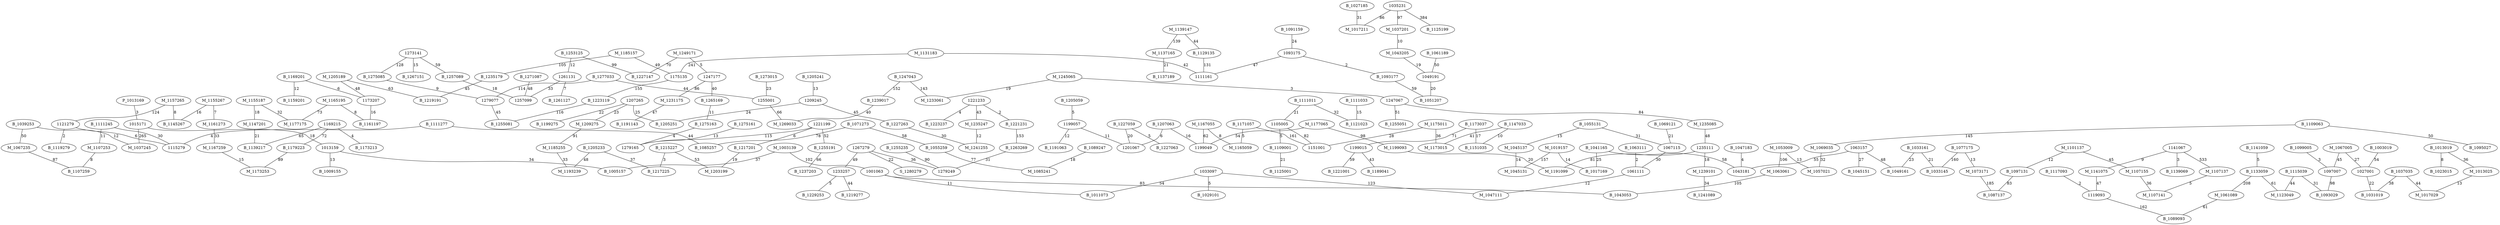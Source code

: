 graph chemin {

	P_1013169 -- 1015171 [label=3]
	B_1141059 -- B_1133059 [label=5]
	1035231 -- M_1017211 [label=86]
	1035231 -- M_1037201 [label=97]
	1035231 -- B_1125199 [label=384]
	1141067 -- M_1107137 [label=533]
	1141067 -- M_1141075 [label=9]
	1141067 -- B_1139069 [label=3]
	M_1205189 -- B_1219191 [label=63]
	M_1205189 -- 1173207 [label=48]
	B_1117093 -- 1119093 [label=2]
	M_1003139 -- B_1005157 [label=37]
	M_1003139 -- 1001063 [label=102]
	M_1141075 -- 1119093 [label=47]
	M_1139147 -- B_1129135 [label=44]
	M_1139147 -- M_1137165 [label=139]
	1221199 -- B_1255191 [label=52]
	1221199 -- 1279165 [label=115]
	1221199 -- B_1217201 [label=6]
	B_1247043 -- M_1233061 [label=143]
	B_1247043 -- B_1239017 [label=152]
	1273141 -- B_1257089 [label=59]
	1273141 -- B_1275085 [label=128]
	1273141 -- B_1267151 [label=15]
	M_1137165 -- B_1137189 [label=21]
	B_1099005 -- 1097007 [label=3]
	B_1111011 -- 1105005 [label=21]
	B_1111011 -- B_1121023 [label=32]
	1221233 -- B_1223237 [label=4]
	1221233 -- M_1235247 [label=43]
	1221233 -- B_1221231 [label=2]
	M_1235247 -- M_1241255 [label=12]
	B_1221231 -- B_1263269 [label=153]
	B_1205241 -- 1209245 [label=13]
	M_1155187 -- M_1147201 [label=18]
	M_1155187 -- M_1177175 [label=32]
	B_1111033 -- B_1121023 [label=15]
	B_1205233 -- B_1217225 [label=37]
	B_1205233 -- M_1193239 [label=48]
	M_1157265 -- 1121279 [label=124]
	M_1157265 -- B_1145267 [label=8]
	B_1207063 -- 1201067 [label=6]
	B_1207063 -- 1199049 [label=16]
	B_1275085 -- 1279077 [label=9]
	M_1177065 -- M_1199093 [label=98]
	M_1177065 -- 1199049 [label=54]
	M_1249171 -- B_1227147 [label=70]
	M_1249171 -- 1247177 [label=5]
	1015171 -- M_1037245 [label=265]
	1015171 -- 1013159 [label=18]
	B_1013019 -- M_1013025 [label=36]
	B_1013019 -- B_1023015 [label=8]
	M_1013025 -- M_1017029 [label=13]
	B_1091159 -- 1093175 [label=24]
	B_1277033 -- 1255001 [label=44]
	B_1277033 -- 1279077 [label=114]
	1001063 -- B_1011073 [label=11]
	1001063 -- B_1043053 [label=83]
	B_1033161 -- B_1033145 [label=21]
	B_1033161 -- B_1049161 [label=23]
	B_1071273 -- B_1085257 [label=78]
	B_1071273 -- B_1055259 [label=58]
	B_1077175 -- B_1033145 [label=160]
	B_1077175 -- M_1073171 [label=13]
	M_1155267 -- B_1145267 [label=16]
	M_1155267 -- M_1161273 [label=7]
	B_1205059 -- 1199057 [label=5]
	B_1003019 -- 1027001 [label=54]
	1093175 -- B_1093177 [label=2]
	1093175 -- 1111161 [label=47]
	B_1271087 -- 1257099 [label=48]
	B_1037035 -- M_1017029 [label=44]
	B_1037035 -- B_1031019 [label=38]
	1247177 -- M_1231175 [label=86]
	1247177 -- B_1265169 [label=40]
	B_1093177 -- B_1051207 [label=59]
	1267279 -- 1233257 [label=49]
	1267279 -- 1279249 [label=36]
	1267279 -- S_1280279 [label=22]
	B_1115039 -- M_1123049 [label=44]
	B_1115039 -- B_1093029 [label=31]
	M_1245065 -- M_1233061 [label=19]
	M_1245065 -- 1247067 [label=3]
	M_1167055 -- M_1165059 [label=8]
	M_1167055 -- 1199049 [label=62]
	1207265 -- M_1209275 [label=23]
	1207265 -- B_1199275 [label=22]
	1207265 -- B_1205251 [label=25]
	1033097 -- B_1029101 [label=5]
	1033097 -- B_1011073 [label=54]
	1033097 -- M_1047111 [label=123]
	1233257 -- B_1229253 [label=5]
	1233257 -- B_1219277 [label=44]
	B_1169201 -- 1173207 [label=6]
	B_1169201 -- B_1159201 [label=12]
	1169215 -- B_1179223 [label=72]
	1169215 -- B_1173213 [label=4]
	1169215 -- B_1139217 [label=65]
	1013159 -- B_1005157 [label=34]
	1013159 -- B_1009155 [label=13]
	B_1069121 -- 1067115 [label=21]
	1247067 -- M_1235085 [label=84]
	1247067 -- B_1255051 [label=51]
	M_1101137 -- B_1097131 [label=12]
	M_1101137 -- M_1107155 [label=45]
	M_1131183 -- 1111161 [label=42]
	M_1131183 -- 1175135 [label=241]
	1105005 -- 1151001 [label=82]
	1105005 -- B_1109001 [label=5]
	B_1027185 -- M_1017211 [label=31]
	B_1055131 -- M_1045137 [label=15]
	B_1055131 -- 1067115 [label=31]
	B_1171057 -- 1151001 [label=161]
	B_1171057 -- M_1165059 [label=5]
	B_1133059 -- M_1123049 [label=61]
	B_1133059 -- M_1061089 [label=208]
	B_1265169 -- B_1275163 [label=11]
	M_1209275 -- M_1185255 [label=91]
	B_1263269 -- 1279249 [label=31]
	1119093 -- B_1089093 [label=162]
	B_1239017 -- M_1269033 [label=40]
	B_1039253 -- M_1067235 [label=50]
	B_1039253 -- M_1037245 [label=12]
	1067115 -- 1061111 [label=30]
	M_1165195 -- M_1177175 [label=73]
	M_1165195 -- B_1161197 [label=8]
	M_1053009 -- M_1057021 [label=13]
	M_1053009 -- M_1063061 [label=106]
	1121279 -- 1115279 [label=6]
	1121279 -- B_1119279 [label=2]
	1209245 -- B_1227263 [label=45]
	1209245 -- B_1205251 [label=24]
	M_1231175 -- B_1191143 [label=47]
	B_1273015 -- 1255001 [label=23]
	B_1275161 -- 1279165 [label=13]
	B_1275163 -- 1279165 [label=4]
	M_1235085 -- 1235111 [label=48]
	1235111 -- M_1191099 [label=81]
	1235111 -- M_1239101 [label=18]
	M_1185255 -- M_1193239 [label=33]
	M_1161273 -- M_1167259 [label=33]
	M_1185157 -- B_1235179 [label=105]
	M_1185157 -- 1175135 [label=49]
	B_1235179 -- B_1219191 [label=45]
	B_1253125 -- B_1227147 [label=99]
	B_1253125 -- 1261131 [label=12]
	M_1175011 -- 1151001 [label=28]
	M_1175011 -- M_1173015 [label=36]
	M_1067235 -- B_1107259 [label=87]
	M_1167259 -- M_1173253 [label=15]
	M_1037201 -- M_1043205 [label=10]
	1279077 -- B_1255081 [label=45]
	B_1255191 -- B_1237203 [label=66]
	B_1041165 -- 1043181 [label=58]
	B_1041165 -- B_1017169 [label=25]
	B_1109001 -- B_1125001 [label=21]
	B_1097131 -- B_1087137 [label=83]
	M_1067005 -- 1097007 [label=45]
	M_1067005 -- 1027001 [label=27]
	1063157 -- 1043181 [label=55]
	1063157 -- B_1049161 [label=48]
	1063157 -- B_1045151 [label=27]
	B_1047183 -- 1043181 [label=4]
	M_1019157 -- B_1017169 [label=14]
	M_1019157 -- M_1045131 [label=157]
	B_1227263 -- M_1241255 [label=30]
	B_1063111 -- 1061111 [label=2]
	B_1109063 -- M_1069035 [label=145]
	B_1109063 -- B_1095027 [label=50]
	M_1107155 -- M_1107141 [label=36]
	M_1239101 -- B_1241089 [label=34]
	M_1107137 -- M_1107141 [label=5]
	B_1255235 -- 1279249 [label=90]
	1175135 -- B_1223119 [label=155]
	B_1129135 -- 1111161 [label=131]
	B_1215227 -- M_1203199 [label=53]
	B_1215227 -- B_1217225 [label=3]
	1173207 -- B_1161197 [label=16]
	M_1063061 -- B_1043053 [label=105]
	1061111 -- M_1047111 [label=12]
	B_1173037 -- B_1151035 [label=17]
	B_1173037 -- 1199015 [label=71]
	M_1043205 -- 1049191 [label=19]
	B_1147033 -- M_1173015 [label=41]
	B_1147033 -- B_1151035 [label=10]
	B_1055259 -- M_1085241 [label=77]
	M_1069035 -- M_1057021 [label=32]
	M_1061089 -- B_1089093 [label=61]
	1097007 -- B_1093029 [label=98]
	1027001 -- B_1031019 [label=22]
	M_1045137 -- M_1045131 [label=14]
	1199015 -- B_1189041 [label=43]
	1199015 -- B_1221001 [label=59]
	1199057 -- B_1191063 [label=12]
	1199057 -- 1201067 [label=11]
	M_1199093 -- M_1191099 [label=20]
	B_1227059 -- B_1227063 [label=5]
	B_1227059 -- 1201067 [label=20]
	1261131 -- B_1261127 [label=7]
	1261131 -- 1257099 [label=33]
	B_1089247 -- M_1085241 [label=18]
	B_1257089 -- 1257099 [label=18]
	B_1061189 -- 1049191 [label=50]
	B_1223119 -- B_1255081 [label=116]
	B_1179223 -- M_1173253 [label=89]
	1255001 -- M_1269033 [label=66]
	B_1111277 -- B_1085257 [label=44]
	B_1111277 -- 1115279 [label=4]
	1049191 -- B_1051207 [label=20]
	M_1147201 -- B_1139217 [label=21]
	B_1111245 -- 1115279 [label=30]
	B_1111245 -- M_1107253 [label=11]
	B_1217201 -- M_1203199 [label=19]
	M_1107253 -- B_1107259 [label=8]
	M_1073171 -- B_1087137 [label=185]

}
